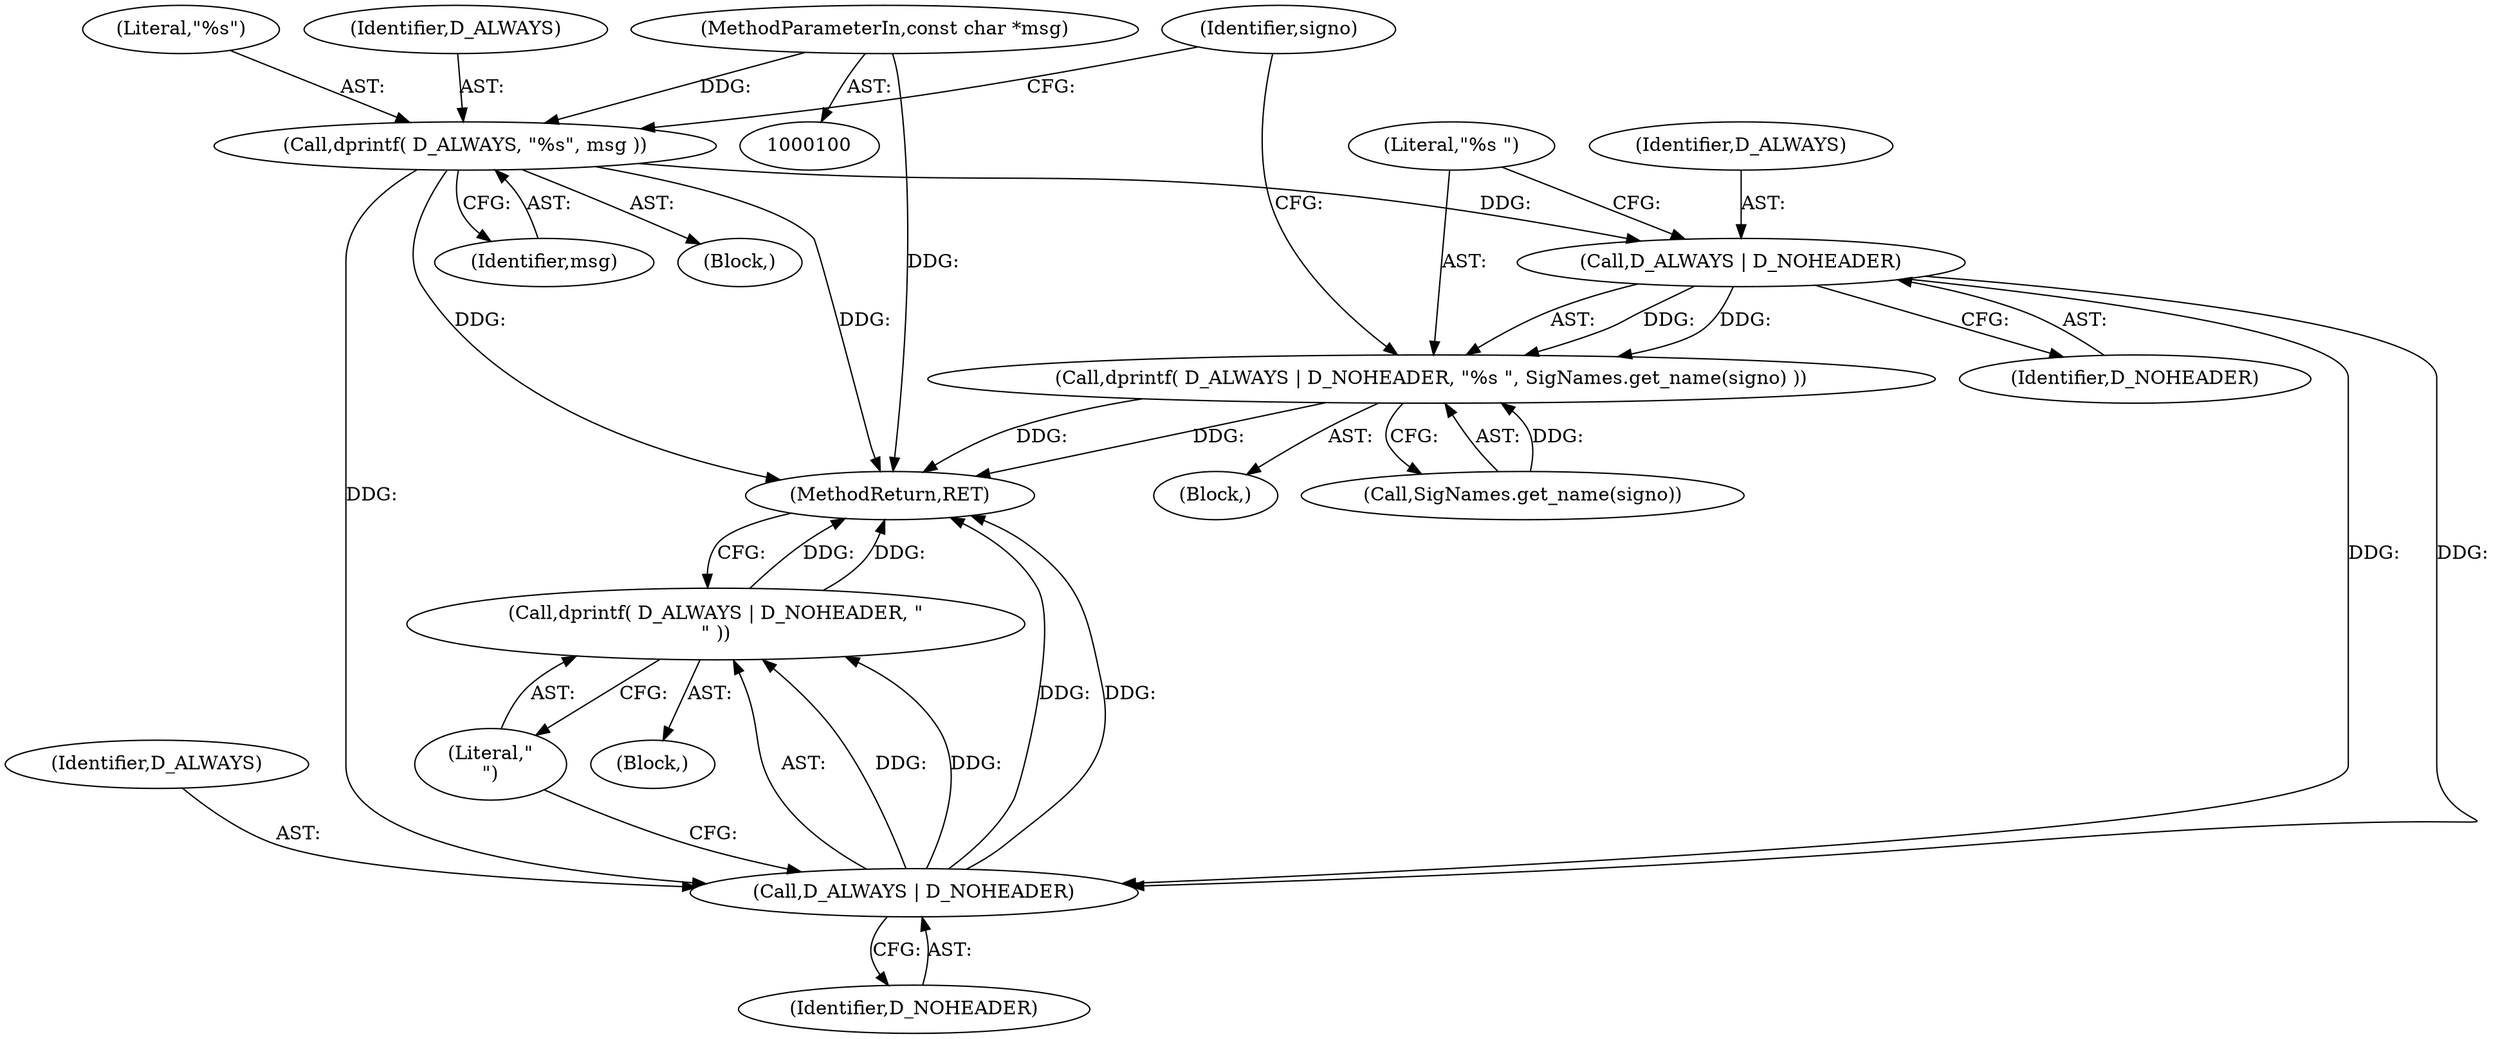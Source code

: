 digraph "0_htcondor_5e5571d1a431eb3c61977b6dd6ec90186ef79867_13@pointer" {
"1000109" [label="(Call,dprintf( D_ALWAYS, \"%s\", msg ))"];
"1000101" [label="(MethodParameterIn,const char *msg)"];
"1000127" [label="(Call,D_ALWAYS | D_NOHEADER)"];
"1000126" [label="(Call,dprintf( D_ALWAYS | D_NOHEADER, \"%s \", SigNames.get_name(signo) ))"];
"1000134" [label="(Call,D_ALWAYS | D_NOHEADER)"];
"1000133" [label="(Call,dprintf( D_ALWAYS | D_NOHEADER, \"\n\" ))"];
"1000108" [label="(Block,)"];
"1000116" [label="(Identifier,signo)"];
"1000130" [label="(Literal,\"%s \")"];
"1000109" [label="(Call,dprintf( D_ALWAYS, \"%s\", msg ))"];
"1000111" [label="(Literal,\"%s\")"];
"1000125" [label="(Block,)"];
"1000138" [label="(MethodReturn,RET)"];
"1000101" [label="(MethodParameterIn,const char *msg)"];
"1000136" [label="(Identifier,D_NOHEADER)"];
"1000110" [label="(Identifier,D_ALWAYS)"];
"1000127" [label="(Call,D_ALWAYS | D_NOHEADER)"];
"1000133" [label="(Call,dprintf( D_ALWAYS | D_NOHEADER, \"\n\" ))"];
"1000135" [label="(Identifier,D_ALWAYS)"];
"1000129" [label="(Identifier,D_NOHEADER)"];
"1000137" [label="(Literal,\"\n\")"];
"1000131" [label="(Call,SigNames.get_name(signo))"];
"1000112" [label="(Identifier,msg)"];
"1000128" [label="(Identifier,D_ALWAYS)"];
"1000134" [label="(Call,D_ALWAYS | D_NOHEADER)"];
"1000103" [label="(Block,)"];
"1000126" [label="(Call,dprintf( D_ALWAYS | D_NOHEADER, \"%s \", SigNames.get_name(signo) ))"];
"1000109" -> "1000108"  [label="AST: "];
"1000109" -> "1000112"  [label="CFG: "];
"1000110" -> "1000109"  [label="AST: "];
"1000111" -> "1000109"  [label="AST: "];
"1000112" -> "1000109"  [label="AST: "];
"1000116" -> "1000109"  [label="CFG: "];
"1000109" -> "1000138"  [label="DDG: "];
"1000109" -> "1000138"  [label="DDG: "];
"1000101" -> "1000109"  [label="DDG: "];
"1000109" -> "1000127"  [label="DDG: "];
"1000109" -> "1000134"  [label="DDG: "];
"1000101" -> "1000100"  [label="AST: "];
"1000101" -> "1000138"  [label="DDG: "];
"1000127" -> "1000126"  [label="AST: "];
"1000127" -> "1000129"  [label="CFG: "];
"1000128" -> "1000127"  [label="AST: "];
"1000129" -> "1000127"  [label="AST: "];
"1000130" -> "1000127"  [label="CFG: "];
"1000127" -> "1000126"  [label="DDG: "];
"1000127" -> "1000126"  [label="DDG: "];
"1000127" -> "1000134"  [label="DDG: "];
"1000127" -> "1000134"  [label="DDG: "];
"1000126" -> "1000125"  [label="AST: "];
"1000126" -> "1000131"  [label="CFG: "];
"1000130" -> "1000126"  [label="AST: "];
"1000131" -> "1000126"  [label="AST: "];
"1000116" -> "1000126"  [label="CFG: "];
"1000126" -> "1000138"  [label="DDG: "];
"1000126" -> "1000138"  [label="DDG: "];
"1000131" -> "1000126"  [label="DDG: "];
"1000134" -> "1000133"  [label="AST: "];
"1000134" -> "1000136"  [label="CFG: "];
"1000135" -> "1000134"  [label="AST: "];
"1000136" -> "1000134"  [label="AST: "];
"1000137" -> "1000134"  [label="CFG: "];
"1000134" -> "1000138"  [label="DDG: "];
"1000134" -> "1000138"  [label="DDG: "];
"1000134" -> "1000133"  [label="DDG: "];
"1000134" -> "1000133"  [label="DDG: "];
"1000133" -> "1000103"  [label="AST: "];
"1000133" -> "1000137"  [label="CFG: "];
"1000137" -> "1000133"  [label="AST: "];
"1000138" -> "1000133"  [label="CFG: "];
"1000133" -> "1000138"  [label="DDG: "];
"1000133" -> "1000138"  [label="DDG: "];
}
